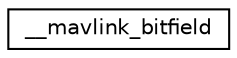 digraph "Graphical Class Hierarchy"
{
  edge [fontname="Helvetica",fontsize="10",labelfontname="Helvetica",labelfontsize="10"];
  node [fontname="Helvetica",fontsize="10",shape=record];
  rankdir="LR";
  Node0 [label="__mavlink_bitfield",height=0.2,width=0.4,color="black", fillcolor="white", style="filled",URL="$union____mavlink__bitfield.html"];
}

